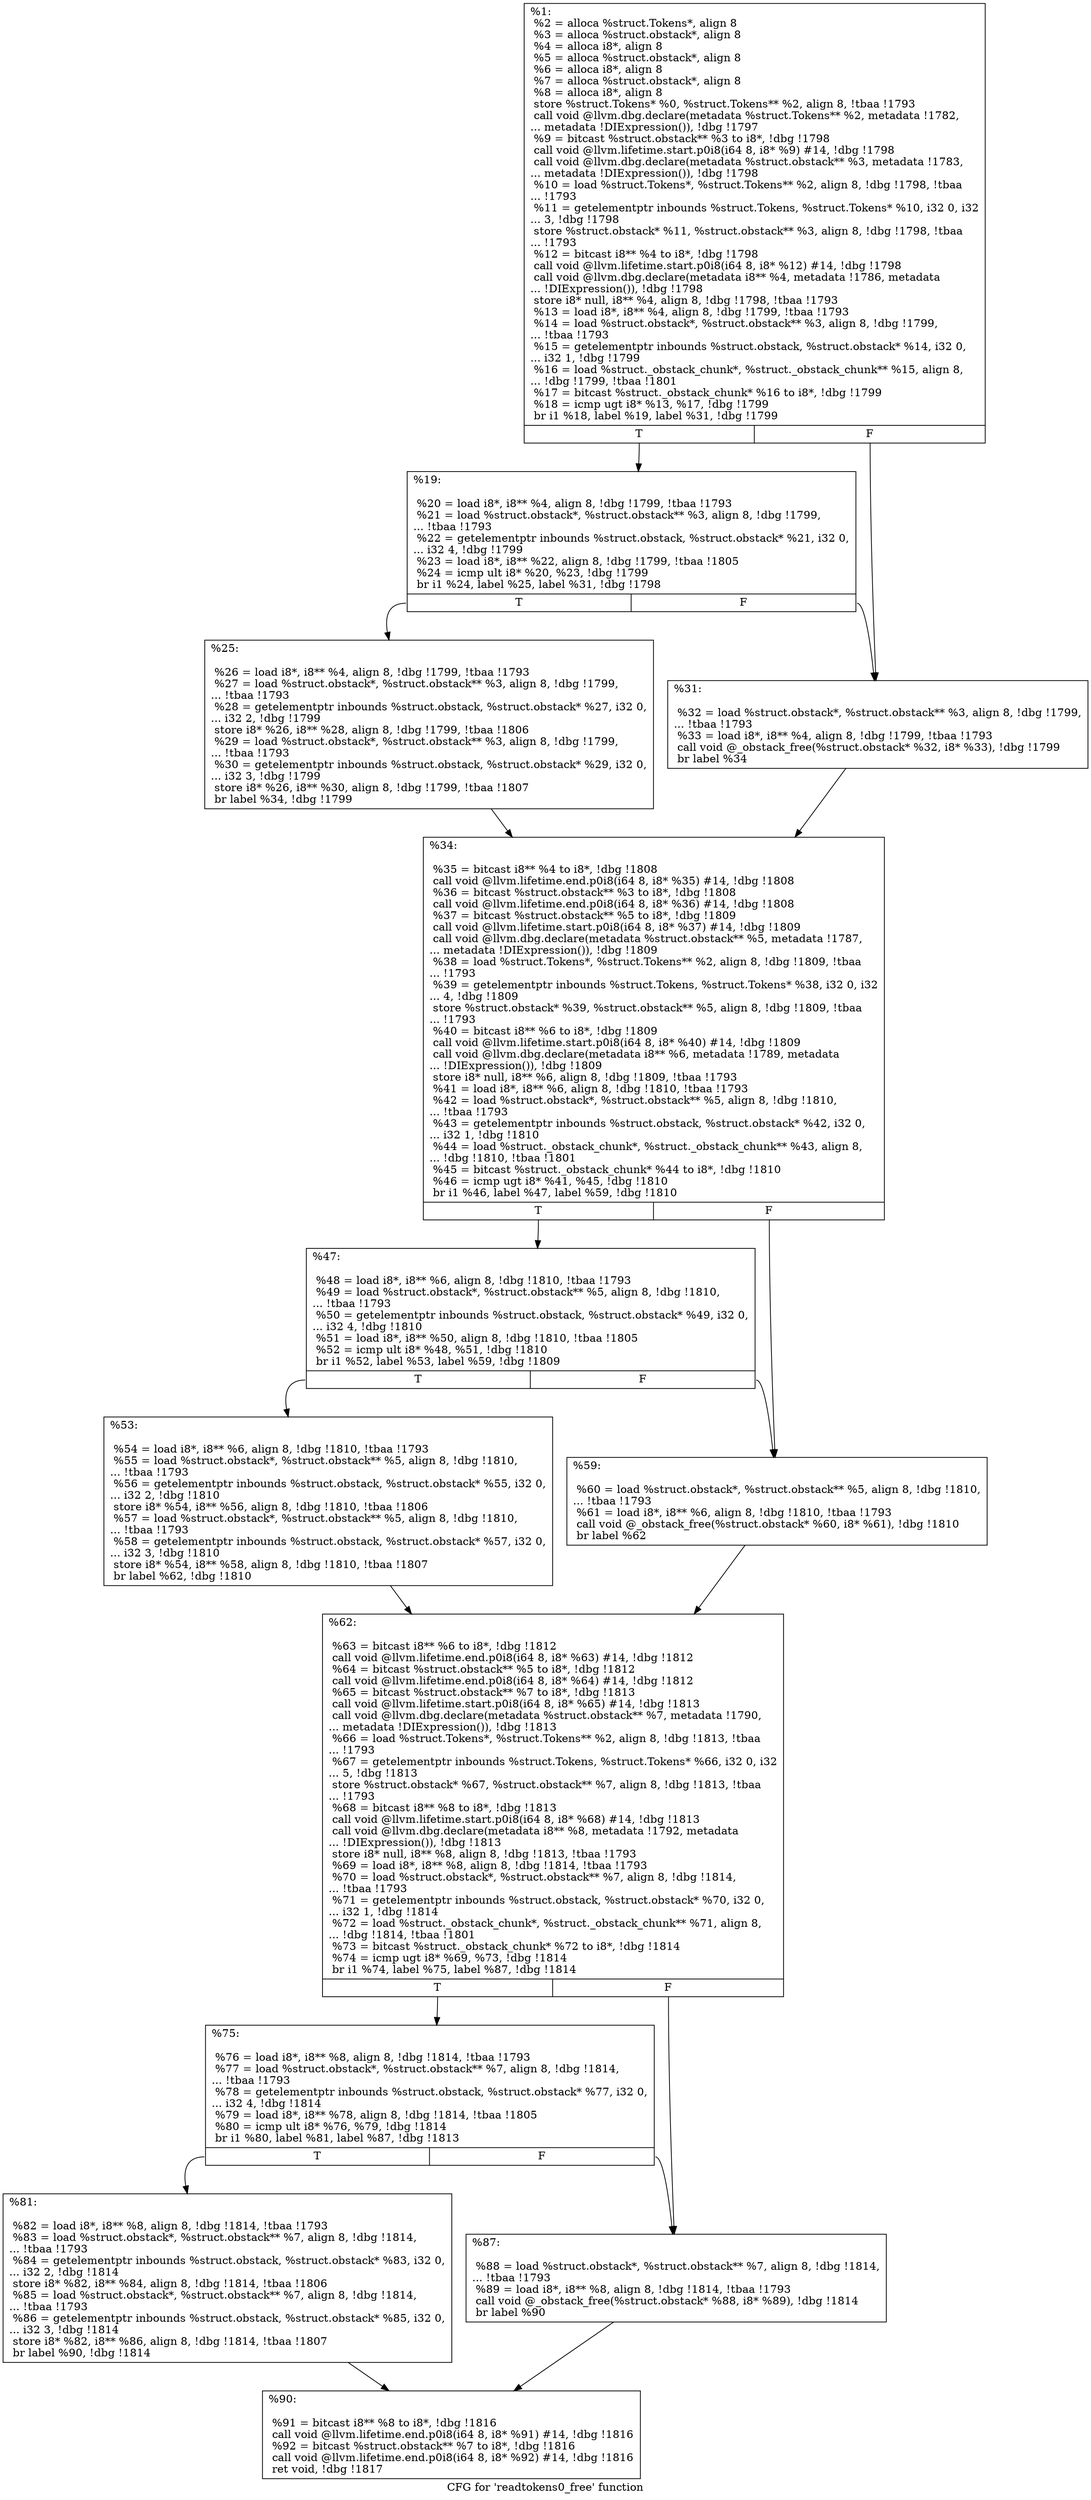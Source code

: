 digraph "CFG for 'readtokens0_free' function" {
	label="CFG for 'readtokens0_free' function";

	Node0x2254a70 [shape=record,label="{%1:\l  %2 = alloca %struct.Tokens*, align 8\l  %3 = alloca %struct.obstack*, align 8\l  %4 = alloca i8*, align 8\l  %5 = alloca %struct.obstack*, align 8\l  %6 = alloca i8*, align 8\l  %7 = alloca %struct.obstack*, align 8\l  %8 = alloca i8*, align 8\l  store %struct.Tokens* %0, %struct.Tokens** %2, align 8, !tbaa !1793\l  call void @llvm.dbg.declare(metadata %struct.Tokens** %2, metadata !1782,\l... metadata !DIExpression()), !dbg !1797\l  %9 = bitcast %struct.obstack** %3 to i8*, !dbg !1798\l  call void @llvm.lifetime.start.p0i8(i64 8, i8* %9) #14, !dbg !1798\l  call void @llvm.dbg.declare(metadata %struct.obstack** %3, metadata !1783,\l... metadata !DIExpression()), !dbg !1798\l  %10 = load %struct.Tokens*, %struct.Tokens** %2, align 8, !dbg !1798, !tbaa\l... !1793\l  %11 = getelementptr inbounds %struct.Tokens, %struct.Tokens* %10, i32 0, i32\l... 3, !dbg !1798\l  store %struct.obstack* %11, %struct.obstack** %3, align 8, !dbg !1798, !tbaa\l... !1793\l  %12 = bitcast i8** %4 to i8*, !dbg !1798\l  call void @llvm.lifetime.start.p0i8(i64 8, i8* %12) #14, !dbg !1798\l  call void @llvm.dbg.declare(metadata i8** %4, metadata !1786, metadata\l... !DIExpression()), !dbg !1798\l  store i8* null, i8** %4, align 8, !dbg !1798, !tbaa !1793\l  %13 = load i8*, i8** %4, align 8, !dbg !1799, !tbaa !1793\l  %14 = load %struct.obstack*, %struct.obstack** %3, align 8, !dbg !1799,\l... !tbaa !1793\l  %15 = getelementptr inbounds %struct.obstack, %struct.obstack* %14, i32 0,\l... i32 1, !dbg !1799\l  %16 = load %struct._obstack_chunk*, %struct._obstack_chunk** %15, align 8,\l... !dbg !1799, !tbaa !1801\l  %17 = bitcast %struct._obstack_chunk* %16 to i8*, !dbg !1799\l  %18 = icmp ugt i8* %13, %17, !dbg !1799\l  br i1 %18, label %19, label %31, !dbg !1799\l|{<s0>T|<s1>F}}"];
	Node0x2254a70:s0 -> Node0x2268690;
	Node0x2254a70:s1 -> Node0x2268730;
	Node0x2268690 [shape=record,label="{%19:\l\l  %20 = load i8*, i8** %4, align 8, !dbg !1799, !tbaa !1793\l  %21 = load %struct.obstack*, %struct.obstack** %3, align 8, !dbg !1799,\l... !tbaa !1793\l  %22 = getelementptr inbounds %struct.obstack, %struct.obstack* %21, i32 0,\l... i32 4, !dbg !1799\l  %23 = load i8*, i8** %22, align 8, !dbg !1799, !tbaa !1805\l  %24 = icmp ult i8* %20, %23, !dbg !1799\l  br i1 %24, label %25, label %31, !dbg !1798\l|{<s0>T|<s1>F}}"];
	Node0x2268690:s0 -> Node0x22686e0;
	Node0x2268690:s1 -> Node0x2268730;
	Node0x22686e0 [shape=record,label="{%25:\l\l  %26 = load i8*, i8** %4, align 8, !dbg !1799, !tbaa !1793\l  %27 = load %struct.obstack*, %struct.obstack** %3, align 8, !dbg !1799,\l... !tbaa !1793\l  %28 = getelementptr inbounds %struct.obstack, %struct.obstack* %27, i32 0,\l... i32 2, !dbg !1799\l  store i8* %26, i8** %28, align 8, !dbg !1799, !tbaa !1806\l  %29 = load %struct.obstack*, %struct.obstack** %3, align 8, !dbg !1799,\l... !tbaa !1793\l  %30 = getelementptr inbounds %struct.obstack, %struct.obstack* %29, i32 0,\l... i32 3, !dbg !1799\l  store i8* %26, i8** %30, align 8, !dbg !1799, !tbaa !1807\l  br label %34, !dbg !1799\l}"];
	Node0x22686e0 -> Node0x2268780;
	Node0x2268730 [shape=record,label="{%31:\l\l  %32 = load %struct.obstack*, %struct.obstack** %3, align 8, !dbg !1799,\l... !tbaa !1793\l  %33 = load i8*, i8** %4, align 8, !dbg !1799, !tbaa !1793\l  call void @_obstack_free(%struct.obstack* %32, i8* %33), !dbg !1799\l  br label %34\l}"];
	Node0x2268730 -> Node0x2268780;
	Node0x2268780 [shape=record,label="{%34:\l\l  %35 = bitcast i8** %4 to i8*, !dbg !1808\l  call void @llvm.lifetime.end.p0i8(i64 8, i8* %35) #14, !dbg !1808\l  %36 = bitcast %struct.obstack** %3 to i8*, !dbg !1808\l  call void @llvm.lifetime.end.p0i8(i64 8, i8* %36) #14, !dbg !1808\l  %37 = bitcast %struct.obstack** %5 to i8*, !dbg !1809\l  call void @llvm.lifetime.start.p0i8(i64 8, i8* %37) #14, !dbg !1809\l  call void @llvm.dbg.declare(metadata %struct.obstack** %5, metadata !1787,\l... metadata !DIExpression()), !dbg !1809\l  %38 = load %struct.Tokens*, %struct.Tokens** %2, align 8, !dbg !1809, !tbaa\l... !1793\l  %39 = getelementptr inbounds %struct.Tokens, %struct.Tokens* %38, i32 0, i32\l... 4, !dbg !1809\l  store %struct.obstack* %39, %struct.obstack** %5, align 8, !dbg !1809, !tbaa\l... !1793\l  %40 = bitcast i8** %6 to i8*, !dbg !1809\l  call void @llvm.lifetime.start.p0i8(i64 8, i8* %40) #14, !dbg !1809\l  call void @llvm.dbg.declare(metadata i8** %6, metadata !1789, metadata\l... !DIExpression()), !dbg !1809\l  store i8* null, i8** %6, align 8, !dbg !1809, !tbaa !1793\l  %41 = load i8*, i8** %6, align 8, !dbg !1810, !tbaa !1793\l  %42 = load %struct.obstack*, %struct.obstack** %5, align 8, !dbg !1810,\l... !tbaa !1793\l  %43 = getelementptr inbounds %struct.obstack, %struct.obstack* %42, i32 0,\l... i32 1, !dbg !1810\l  %44 = load %struct._obstack_chunk*, %struct._obstack_chunk** %43, align 8,\l... !dbg !1810, !tbaa !1801\l  %45 = bitcast %struct._obstack_chunk* %44 to i8*, !dbg !1810\l  %46 = icmp ugt i8* %41, %45, !dbg !1810\l  br i1 %46, label %47, label %59, !dbg !1810\l|{<s0>T|<s1>F}}"];
	Node0x2268780:s0 -> Node0x22687d0;
	Node0x2268780:s1 -> Node0x2268870;
	Node0x22687d0 [shape=record,label="{%47:\l\l  %48 = load i8*, i8** %6, align 8, !dbg !1810, !tbaa !1793\l  %49 = load %struct.obstack*, %struct.obstack** %5, align 8, !dbg !1810,\l... !tbaa !1793\l  %50 = getelementptr inbounds %struct.obstack, %struct.obstack* %49, i32 0,\l... i32 4, !dbg !1810\l  %51 = load i8*, i8** %50, align 8, !dbg !1810, !tbaa !1805\l  %52 = icmp ult i8* %48, %51, !dbg !1810\l  br i1 %52, label %53, label %59, !dbg !1809\l|{<s0>T|<s1>F}}"];
	Node0x22687d0:s0 -> Node0x2268820;
	Node0x22687d0:s1 -> Node0x2268870;
	Node0x2268820 [shape=record,label="{%53:\l\l  %54 = load i8*, i8** %6, align 8, !dbg !1810, !tbaa !1793\l  %55 = load %struct.obstack*, %struct.obstack** %5, align 8, !dbg !1810,\l... !tbaa !1793\l  %56 = getelementptr inbounds %struct.obstack, %struct.obstack* %55, i32 0,\l... i32 2, !dbg !1810\l  store i8* %54, i8** %56, align 8, !dbg !1810, !tbaa !1806\l  %57 = load %struct.obstack*, %struct.obstack** %5, align 8, !dbg !1810,\l... !tbaa !1793\l  %58 = getelementptr inbounds %struct.obstack, %struct.obstack* %57, i32 0,\l... i32 3, !dbg !1810\l  store i8* %54, i8** %58, align 8, !dbg !1810, !tbaa !1807\l  br label %62, !dbg !1810\l}"];
	Node0x2268820 -> Node0x22688c0;
	Node0x2268870 [shape=record,label="{%59:\l\l  %60 = load %struct.obstack*, %struct.obstack** %5, align 8, !dbg !1810,\l... !tbaa !1793\l  %61 = load i8*, i8** %6, align 8, !dbg !1810, !tbaa !1793\l  call void @_obstack_free(%struct.obstack* %60, i8* %61), !dbg !1810\l  br label %62\l}"];
	Node0x2268870 -> Node0x22688c0;
	Node0x22688c0 [shape=record,label="{%62:\l\l  %63 = bitcast i8** %6 to i8*, !dbg !1812\l  call void @llvm.lifetime.end.p0i8(i64 8, i8* %63) #14, !dbg !1812\l  %64 = bitcast %struct.obstack** %5 to i8*, !dbg !1812\l  call void @llvm.lifetime.end.p0i8(i64 8, i8* %64) #14, !dbg !1812\l  %65 = bitcast %struct.obstack** %7 to i8*, !dbg !1813\l  call void @llvm.lifetime.start.p0i8(i64 8, i8* %65) #14, !dbg !1813\l  call void @llvm.dbg.declare(metadata %struct.obstack** %7, metadata !1790,\l... metadata !DIExpression()), !dbg !1813\l  %66 = load %struct.Tokens*, %struct.Tokens** %2, align 8, !dbg !1813, !tbaa\l... !1793\l  %67 = getelementptr inbounds %struct.Tokens, %struct.Tokens* %66, i32 0, i32\l... 5, !dbg !1813\l  store %struct.obstack* %67, %struct.obstack** %7, align 8, !dbg !1813, !tbaa\l... !1793\l  %68 = bitcast i8** %8 to i8*, !dbg !1813\l  call void @llvm.lifetime.start.p0i8(i64 8, i8* %68) #14, !dbg !1813\l  call void @llvm.dbg.declare(metadata i8** %8, metadata !1792, metadata\l... !DIExpression()), !dbg !1813\l  store i8* null, i8** %8, align 8, !dbg !1813, !tbaa !1793\l  %69 = load i8*, i8** %8, align 8, !dbg !1814, !tbaa !1793\l  %70 = load %struct.obstack*, %struct.obstack** %7, align 8, !dbg !1814,\l... !tbaa !1793\l  %71 = getelementptr inbounds %struct.obstack, %struct.obstack* %70, i32 0,\l... i32 1, !dbg !1814\l  %72 = load %struct._obstack_chunk*, %struct._obstack_chunk** %71, align 8,\l... !dbg !1814, !tbaa !1801\l  %73 = bitcast %struct._obstack_chunk* %72 to i8*, !dbg !1814\l  %74 = icmp ugt i8* %69, %73, !dbg !1814\l  br i1 %74, label %75, label %87, !dbg !1814\l|{<s0>T|<s1>F}}"];
	Node0x22688c0:s0 -> Node0x2268910;
	Node0x22688c0:s1 -> Node0x22689b0;
	Node0x2268910 [shape=record,label="{%75:\l\l  %76 = load i8*, i8** %8, align 8, !dbg !1814, !tbaa !1793\l  %77 = load %struct.obstack*, %struct.obstack** %7, align 8, !dbg !1814,\l... !tbaa !1793\l  %78 = getelementptr inbounds %struct.obstack, %struct.obstack* %77, i32 0,\l... i32 4, !dbg !1814\l  %79 = load i8*, i8** %78, align 8, !dbg !1814, !tbaa !1805\l  %80 = icmp ult i8* %76, %79, !dbg !1814\l  br i1 %80, label %81, label %87, !dbg !1813\l|{<s0>T|<s1>F}}"];
	Node0x2268910:s0 -> Node0x2268960;
	Node0x2268910:s1 -> Node0x22689b0;
	Node0x2268960 [shape=record,label="{%81:\l\l  %82 = load i8*, i8** %8, align 8, !dbg !1814, !tbaa !1793\l  %83 = load %struct.obstack*, %struct.obstack** %7, align 8, !dbg !1814,\l... !tbaa !1793\l  %84 = getelementptr inbounds %struct.obstack, %struct.obstack* %83, i32 0,\l... i32 2, !dbg !1814\l  store i8* %82, i8** %84, align 8, !dbg !1814, !tbaa !1806\l  %85 = load %struct.obstack*, %struct.obstack** %7, align 8, !dbg !1814,\l... !tbaa !1793\l  %86 = getelementptr inbounds %struct.obstack, %struct.obstack* %85, i32 0,\l... i32 3, !dbg !1814\l  store i8* %82, i8** %86, align 8, !dbg !1814, !tbaa !1807\l  br label %90, !dbg !1814\l}"];
	Node0x2268960 -> Node0x2268a00;
	Node0x22689b0 [shape=record,label="{%87:\l\l  %88 = load %struct.obstack*, %struct.obstack** %7, align 8, !dbg !1814,\l... !tbaa !1793\l  %89 = load i8*, i8** %8, align 8, !dbg !1814, !tbaa !1793\l  call void @_obstack_free(%struct.obstack* %88, i8* %89), !dbg !1814\l  br label %90\l}"];
	Node0x22689b0 -> Node0x2268a00;
	Node0x2268a00 [shape=record,label="{%90:\l\l  %91 = bitcast i8** %8 to i8*, !dbg !1816\l  call void @llvm.lifetime.end.p0i8(i64 8, i8* %91) #14, !dbg !1816\l  %92 = bitcast %struct.obstack** %7 to i8*, !dbg !1816\l  call void @llvm.lifetime.end.p0i8(i64 8, i8* %92) #14, !dbg !1816\l  ret void, !dbg !1817\l}"];
}
